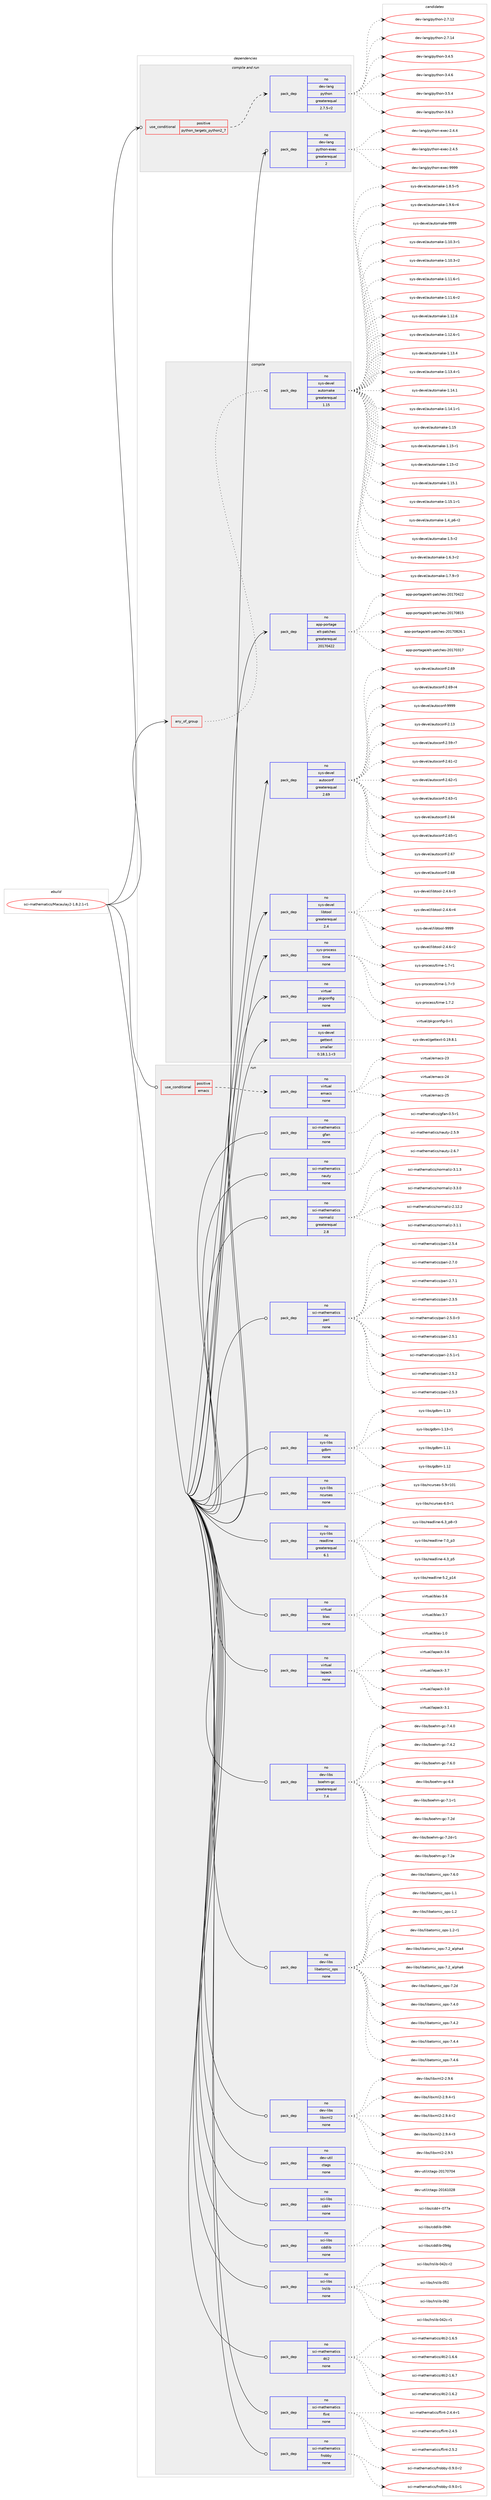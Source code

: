 digraph prolog {

# *************
# Graph options
# *************

newrank=true;
concentrate=true;
compound=true;
graph [rankdir=LR,fontname=Helvetica,fontsize=10,ranksep=1.5];#, ranksep=2.5, nodesep=0.2];
edge  [arrowhead=vee];
node  [fontname=Helvetica,fontsize=10];

# **********
# The ebuild
# **********

subgraph cluster_leftcol {
color=gray;
rank=same;
label=<<i>ebuild</i>>;
id [label="sci-mathematics/Macaulay2-1.8.2.1-r1", color=red, width=4, href="../sci-mathematics/Macaulay2-1.8.2.1-r1.svg"];
}

# ****************
# The dependencies
# ****************

subgraph cluster_midcol {
color=gray;
label=<<i>dependencies</i>>;
subgraph cluster_compile {
fillcolor="#eeeeee";
style=filled;
label=<<i>compile</i>>;
subgraph any7697 {
dependency454569 [label=<<TABLE BORDER="0" CELLBORDER="1" CELLSPACING="0" CELLPADDING="4"><TR><TD CELLPADDING="10">any_of_group</TD></TR></TABLE>>, shape=none, color=red];subgraph pack335370 {
dependency454570 [label=<<TABLE BORDER="0" CELLBORDER="1" CELLSPACING="0" CELLPADDING="4" WIDTH="220"><TR><TD ROWSPAN="6" CELLPADDING="30">pack_dep</TD></TR><TR><TD WIDTH="110">no</TD></TR><TR><TD>sys-devel</TD></TR><TR><TD>automake</TD></TR><TR><TD>greaterequal</TD></TR><TR><TD>1.15</TD></TR></TABLE>>, shape=none, color=blue];
}
dependency454569:e -> dependency454570:w [weight=20,style="dotted",arrowhead="oinv"];
}
id:e -> dependency454569:w [weight=20,style="solid",arrowhead="vee"];
subgraph pack335371 {
dependency454571 [label=<<TABLE BORDER="0" CELLBORDER="1" CELLSPACING="0" CELLPADDING="4" WIDTH="220"><TR><TD ROWSPAN="6" CELLPADDING="30">pack_dep</TD></TR><TR><TD WIDTH="110">no</TD></TR><TR><TD>app-portage</TD></TR><TR><TD>elt-patches</TD></TR><TR><TD>greaterequal</TD></TR><TR><TD>20170422</TD></TR></TABLE>>, shape=none, color=blue];
}
id:e -> dependency454571:w [weight=20,style="solid",arrowhead="vee"];
subgraph pack335372 {
dependency454572 [label=<<TABLE BORDER="0" CELLBORDER="1" CELLSPACING="0" CELLPADDING="4" WIDTH="220"><TR><TD ROWSPAN="6" CELLPADDING="30">pack_dep</TD></TR><TR><TD WIDTH="110">no</TD></TR><TR><TD>sys-devel</TD></TR><TR><TD>autoconf</TD></TR><TR><TD>greaterequal</TD></TR><TR><TD>2.69</TD></TR></TABLE>>, shape=none, color=blue];
}
id:e -> dependency454572:w [weight=20,style="solid",arrowhead="vee"];
subgraph pack335373 {
dependency454573 [label=<<TABLE BORDER="0" CELLBORDER="1" CELLSPACING="0" CELLPADDING="4" WIDTH="220"><TR><TD ROWSPAN="6" CELLPADDING="30">pack_dep</TD></TR><TR><TD WIDTH="110">no</TD></TR><TR><TD>sys-devel</TD></TR><TR><TD>libtool</TD></TR><TR><TD>greaterequal</TD></TR><TR><TD>2.4</TD></TR></TABLE>>, shape=none, color=blue];
}
id:e -> dependency454573:w [weight=20,style="solid",arrowhead="vee"];
subgraph pack335374 {
dependency454574 [label=<<TABLE BORDER="0" CELLBORDER="1" CELLSPACING="0" CELLPADDING="4" WIDTH="220"><TR><TD ROWSPAN="6" CELLPADDING="30">pack_dep</TD></TR><TR><TD WIDTH="110">no</TD></TR><TR><TD>sys-process</TD></TR><TR><TD>time</TD></TR><TR><TD>none</TD></TR><TR><TD></TD></TR></TABLE>>, shape=none, color=blue];
}
id:e -> dependency454574:w [weight=20,style="solid",arrowhead="vee"];
subgraph pack335375 {
dependency454575 [label=<<TABLE BORDER="0" CELLBORDER="1" CELLSPACING="0" CELLPADDING="4" WIDTH="220"><TR><TD ROWSPAN="6" CELLPADDING="30">pack_dep</TD></TR><TR><TD WIDTH="110">no</TD></TR><TR><TD>virtual</TD></TR><TR><TD>pkgconfig</TD></TR><TR><TD>none</TD></TR><TR><TD></TD></TR></TABLE>>, shape=none, color=blue];
}
id:e -> dependency454575:w [weight=20,style="solid",arrowhead="vee"];
subgraph pack335376 {
dependency454576 [label=<<TABLE BORDER="0" CELLBORDER="1" CELLSPACING="0" CELLPADDING="4" WIDTH="220"><TR><TD ROWSPAN="6" CELLPADDING="30">pack_dep</TD></TR><TR><TD WIDTH="110">weak</TD></TR><TR><TD>sys-devel</TD></TR><TR><TD>gettext</TD></TR><TR><TD>smaller</TD></TR><TR><TD>0.18.1.1-r3</TD></TR></TABLE>>, shape=none, color=blue];
}
id:e -> dependency454576:w [weight=20,style="solid",arrowhead="vee"];
}
subgraph cluster_compileandrun {
fillcolor="#eeeeee";
style=filled;
label=<<i>compile and run</i>>;
subgraph cond111253 {
dependency454577 [label=<<TABLE BORDER="0" CELLBORDER="1" CELLSPACING="0" CELLPADDING="4"><TR><TD ROWSPAN="3" CELLPADDING="10">use_conditional</TD></TR><TR><TD>positive</TD></TR><TR><TD>python_targets_python2_7</TD></TR></TABLE>>, shape=none, color=red];
subgraph pack335377 {
dependency454578 [label=<<TABLE BORDER="0" CELLBORDER="1" CELLSPACING="0" CELLPADDING="4" WIDTH="220"><TR><TD ROWSPAN="6" CELLPADDING="30">pack_dep</TD></TR><TR><TD WIDTH="110">no</TD></TR><TR><TD>dev-lang</TD></TR><TR><TD>python</TD></TR><TR><TD>greaterequal</TD></TR><TR><TD>2.7.5-r2</TD></TR></TABLE>>, shape=none, color=blue];
}
dependency454577:e -> dependency454578:w [weight=20,style="dashed",arrowhead="vee"];
}
id:e -> dependency454577:w [weight=20,style="solid",arrowhead="odotvee"];
subgraph pack335378 {
dependency454579 [label=<<TABLE BORDER="0" CELLBORDER="1" CELLSPACING="0" CELLPADDING="4" WIDTH="220"><TR><TD ROWSPAN="6" CELLPADDING="30">pack_dep</TD></TR><TR><TD WIDTH="110">no</TD></TR><TR><TD>dev-lang</TD></TR><TR><TD>python-exec</TD></TR><TR><TD>greaterequal</TD></TR><TR><TD>2</TD></TR></TABLE>>, shape=none, color=blue];
}
id:e -> dependency454579:w [weight=20,style="solid",arrowhead="odotvee"];
}
subgraph cluster_run {
fillcolor="#eeeeee";
style=filled;
label=<<i>run</i>>;
subgraph cond111254 {
dependency454580 [label=<<TABLE BORDER="0" CELLBORDER="1" CELLSPACING="0" CELLPADDING="4"><TR><TD ROWSPAN="3" CELLPADDING="10">use_conditional</TD></TR><TR><TD>positive</TD></TR><TR><TD>emacs</TD></TR></TABLE>>, shape=none, color=red];
subgraph pack335379 {
dependency454581 [label=<<TABLE BORDER="0" CELLBORDER="1" CELLSPACING="0" CELLPADDING="4" WIDTH="220"><TR><TD ROWSPAN="6" CELLPADDING="30">pack_dep</TD></TR><TR><TD WIDTH="110">no</TD></TR><TR><TD>virtual</TD></TR><TR><TD>emacs</TD></TR><TR><TD>none</TD></TR><TR><TD></TD></TR></TABLE>>, shape=none, color=blue];
}
dependency454580:e -> dependency454581:w [weight=20,style="dashed",arrowhead="vee"];
}
id:e -> dependency454580:w [weight=20,style="solid",arrowhead="odot"];
subgraph pack335380 {
dependency454582 [label=<<TABLE BORDER="0" CELLBORDER="1" CELLSPACING="0" CELLPADDING="4" WIDTH="220"><TR><TD ROWSPAN="6" CELLPADDING="30">pack_dep</TD></TR><TR><TD WIDTH="110">no</TD></TR><TR><TD>dev-libs</TD></TR><TR><TD>boehm-gc</TD></TR><TR><TD>greaterequal</TD></TR><TR><TD>7.4</TD></TR></TABLE>>, shape=none, color=blue];
}
id:e -> dependency454582:w [weight=20,style="solid",arrowhead="odot"];
subgraph pack335381 {
dependency454583 [label=<<TABLE BORDER="0" CELLBORDER="1" CELLSPACING="0" CELLPADDING="4" WIDTH="220"><TR><TD ROWSPAN="6" CELLPADDING="30">pack_dep</TD></TR><TR><TD WIDTH="110">no</TD></TR><TR><TD>dev-libs</TD></TR><TR><TD>libatomic_ops</TD></TR><TR><TD>none</TD></TR><TR><TD></TD></TR></TABLE>>, shape=none, color=blue];
}
id:e -> dependency454583:w [weight=20,style="solid",arrowhead="odot"];
subgraph pack335382 {
dependency454584 [label=<<TABLE BORDER="0" CELLBORDER="1" CELLSPACING="0" CELLPADDING="4" WIDTH="220"><TR><TD ROWSPAN="6" CELLPADDING="30">pack_dep</TD></TR><TR><TD WIDTH="110">no</TD></TR><TR><TD>dev-libs</TD></TR><TR><TD>libxml2</TD></TR><TR><TD>none</TD></TR><TR><TD></TD></TR></TABLE>>, shape=none, color=blue];
}
id:e -> dependency454584:w [weight=20,style="solid",arrowhead="odot"];
subgraph pack335383 {
dependency454585 [label=<<TABLE BORDER="0" CELLBORDER="1" CELLSPACING="0" CELLPADDING="4" WIDTH="220"><TR><TD ROWSPAN="6" CELLPADDING="30">pack_dep</TD></TR><TR><TD WIDTH="110">no</TD></TR><TR><TD>dev-util</TD></TR><TR><TD>ctags</TD></TR><TR><TD>none</TD></TR><TR><TD></TD></TR></TABLE>>, shape=none, color=blue];
}
id:e -> dependency454585:w [weight=20,style="solid",arrowhead="odot"];
subgraph pack335384 {
dependency454586 [label=<<TABLE BORDER="0" CELLBORDER="1" CELLSPACING="0" CELLPADDING="4" WIDTH="220"><TR><TD ROWSPAN="6" CELLPADDING="30">pack_dep</TD></TR><TR><TD WIDTH="110">no</TD></TR><TR><TD>sci-libs</TD></TR><TR><TD>cdd+</TD></TR><TR><TD>none</TD></TR><TR><TD></TD></TR></TABLE>>, shape=none, color=blue];
}
id:e -> dependency454586:w [weight=20,style="solid",arrowhead="odot"];
subgraph pack335385 {
dependency454587 [label=<<TABLE BORDER="0" CELLBORDER="1" CELLSPACING="0" CELLPADDING="4" WIDTH="220"><TR><TD ROWSPAN="6" CELLPADDING="30">pack_dep</TD></TR><TR><TD WIDTH="110">no</TD></TR><TR><TD>sci-libs</TD></TR><TR><TD>cddlib</TD></TR><TR><TD>none</TD></TR><TR><TD></TD></TR></TABLE>>, shape=none, color=blue];
}
id:e -> dependency454587:w [weight=20,style="solid",arrowhead="odot"];
subgraph pack335386 {
dependency454588 [label=<<TABLE BORDER="0" CELLBORDER="1" CELLSPACING="0" CELLPADDING="4" WIDTH="220"><TR><TD ROWSPAN="6" CELLPADDING="30">pack_dep</TD></TR><TR><TD WIDTH="110">no</TD></TR><TR><TD>sci-libs</TD></TR><TR><TD>lrslib</TD></TR><TR><TD>none</TD></TR><TR><TD></TD></TR></TABLE>>, shape=none, color=blue];
}
id:e -> dependency454588:w [weight=20,style="solid",arrowhead="odot"];
subgraph pack335387 {
dependency454589 [label=<<TABLE BORDER="0" CELLBORDER="1" CELLSPACING="0" CELLPADDING="4" WIDTH="220"><TR><TD ROWSPAN="6" CELLPADDING="30">pack_dep</TD></TR><TR><TD WIDTH="110">no</TD></TR><TR><TD>sci-mathematics</TD></TR><TR><TD>4ti2</TD></TR><TR><TD>none</TD></TR><TR><TD></TD></TR></TABLE>>, shape=none, color=blue];
}
id:e -> dependency454589:w [weight=20,style="solid",arrowhead="odot"];
subgraph pack335388 {
dependency454590 [label=<<TABLE BORDER="0" CELLBORDER="1" CELLSPACING="0" CELLPADDING="4" WIDTH="220"><TR><TD ROWSPAN="6" CELLPADDING="30">pack_dep</TD></TR><TR><TD WIDTH="110">no</TD></TR><TR><TD>sci-mathematics</TD></TR><TR><TD>flint</TD></TR><TR><TD>none</TD></TR><TR><TD></TD></TR></TABLE>>, shape=none, color=blue];
}
id:e -> dependency454590:w [weight=20,style="solid",arrowhead="odot"];
subgraph pack335389 {
dependency454591 [label=<<TABLE BORDER="0" CELLBORDER="1" CELLSPACING="0" CELLPADDING="4" WIDTH="220"><TR><TD ROWSPAN="6" CELLPADDING="30">pack_dep</TD></TR><TR><TD WIDTH="110">no</TD></TR><TR><TD>sci-mathematics</TD></TR><TR><TD>frobby</TD></TR><TR><TD>none</TD></TR><TR><TD></TD></TR></TABLE>>, shape=none, color=blue];
}
id:e -> dependency454591:w [weight=20,style="solid",arrowhead="odot"];
subgraph pack335390 {
dependency454592 [label=<<TABLE BORDER="0" CELLBORDER="1" CELLSPACING="0" CELLPADDING="4" WIDTH="220"><TR><TD ROWSPAN="6" CELLPADDING="30">pack_dep</TD></TR><TR><TD WIDTH="110">no</TD></TR><TR><TD>sci-mathematics</TD></TR><TR><TD>gfan</TD></TR><TR><TD>none</TD></TR><TR><TD></TD></TR></TABLE>>, shape=none, color=blue];
}
id:e -> dependency454592:w [weight=20,style="solid",arrowhead="odot"];
subgraph pack335391 {
dependency454593 [label=<<TABLE BORDER="0" CELLBORDER="1" CELLSPACING="0" CELLPADDING="4" WIDTH="220"><TR><TD ROWSPAN="6" CELLPADDING="30">pack_dep</TD></TR><TR><TD WIDTH="110">no</TD></TR><TR><TD>sci-mathematics</TD></TR><TR><TD>nauty</TD></TR><TR><TD>none</TD></TR><TR><TD></TD></TR></TABLE>>, shape=none, color=blue];
}
id:e -> dependency454593:w [weight=20,style="solid",arrowhead="odot"];
subgraph pack335392 {
dependency454594 [label=<<TABLE BORDER="0" CELLBORDER="1" CELLSPACING="0" CELLPADDING="4" WIDTH="220"><TR><TD ROWSPAN="6" CELLPADDING="30">pack_dep</TD></TR><TR><TD WIDTH="110">no</TD></TR><TR><TD>sci-mathematics</TD></TR><TR><TD>normaliz</TD></TR><TR><TD>greaterequal</TD></TR><TR><TD>2.8</TD></TR></TABLE>>, shape=none, color=blue];
}
id:e -> dependency454594:w [weight=20,style="solid",arrowhead="odot"];
subgraph pack335393 {
dependency454595 [label=<<TABLE BORDER="0" CELLBORDER="1" CELLSPACING="0" CELLPADDING="4" WIDTH="220"><TR><TD ROWSPAN="6" CELLPADDING="30">pack_dep</TD></TR><TR><TD WIDTH="110">no</TD></TR><TR><TD>sci-mathematics</TD></TR><TR><TD>pari</TD></TR><TR><TD>none</TD></TR><TR><TD></TD></TR></TABLE>>, shape=none, color=blue];
}
id:e -> dependency454595:w [weight=20,style="solid",arrowhead="odot"];
subgraph pack335394 {
dependency454596 [label=<<TABLE BORDER="0" CELLBORDER="1" CELLSPACING="0" CELLPADDING="4" WIDTH="220"><TR><TD ROWSPAN="6" CELLPADDING="30">pack_dep</TD></TR><TR><TD WIDTH="110">no</TD></TR><TR><TD>sys-libs</TD></TR><TR><TD>gdbm</TD></TR><TR><TD>none</TD></TR><TR><TD></TD></TR></TABLE>>, shape=none, color=blue];
}
id:e -> dependency454596:w [weight=20,style="solid",arrowhead="odot"];
subgraph pack335395 {
dependency454597 [label=<<TABLE BORDER="0" CELLBORDER="1" CELLSPACING="0" CELLPADDING="4" WIDTH="220"><TR><TD ROWSPAN="6" CELLPADDING="30">pack_dep</TD></TR><TR><TD WIDTH="110">no</TD></TR><TR><TD>sys-libs</TD></TR><TR><TD>ncurses</TD></TR><TR><TD>none</TD></TR><TR><TD></TD></TR></TABLE>>, shape=none, color=blue];
}
id:e -> dependency454597:w [weight=20,style="solid",arrowhead="odot"];
subgraph pack335396 {
dependency454598 [label=<<TABLE BORDER="0" CELLBORDER="1" CELLSPACING="0" CELLPADDING="4" WIDTH="220"><TR><TD ROWSPAN="6" CELLPADDING="30">pack_dep</TD></TR><TR><TD WIDTH="110">no</TD></TR><TR><TD>sys-libs</TD></TR><TR><TD>readline</TD></TR><TR><TD>greaterequal</TD></TR><TR><TD>6.1</TD></TR></TABLE>>, shape=none, color=blue];
}
id:e -> dependency454598:w [weight=20,style="solid",arrowhead="odot"];
subgraph pack335397 {
dependency454599 [label=<<TABLE BORDER="0" CELLBORDER="1" CELLSPACING="0" CELLPADDING="4" WIDTH="220"><TR><TD ROWSPAN="6" CELLPADDING="30">pack_dep</TD></TR><TR><TD WIDTH="110">no</TD></TR><TR><TD>virtual</TD></TR><TR><TD>blas</TD></TR><TR><TD>none</TD></TR><TR><TD></TD></TR></TABLE>>, shape=none, color=blue];
}
id:e -> dependency454599:w [weight=20,style="solid",arrowhead="odot"];
subgraph pack335398 {
dependency454600 [label=<<TABLE BORDER="0" CELLBORDER="1" CELLSPACING="0" CELLPADDING="4" WIDTH="220"><TR><TD ROWSPAN="6" CELLPADDING="30">pack_dep</TD></TR><TR><TD WIDTH="110">no</TD></TR><TR><TD>virtual</TD></TR><TR><TD>lapack</TD></TR><TR><TD>none</TD></TR><TR><TD></TD></TR></TABLE>>, shape=none, color=blue];
}
id:e -> dependency454600:w [weight=20,style="solid",arrowhead="odot"];
}
}

# **************
# The candidates
# **************

subgraph cluster_choices {
rank=same;
color=gray;
label=<<i>candidates</i>>;

subgraph choice335370 {
color=black;
nodesep=1;
choice11512111545100101118101108479711711611110997107101454946494846514511449 [label="sys-devel/automake-1.10.3-r1", color=red, width=4,href="../sys-devel/automake-1.10.3-r1.svg"];
choice11512111545100101118101108479711711611110997107101454946494846514511450 [label="sys-devel/automake-1.10.3-r2", color=red, width=4,href="../sys-devel/automake-1.10.3-r2.svg"];
choice11512111545100101118101108479711711611110997107101454946494946544511449 [label="sys-devel/automake-1.11.6-r1", color=red, width=4,href="../sys-devel/automake-1.11.6-r1.svg"];
choice11512111545100101118101108479711711611110997107101454946494946544511450 [label="sys-devel/automake-1.11.6-r2", color=red, width=4,href="../sys-devel/automake-1.11.6-r2.svg"];
choice1151211154510010111810110847971171161111099710710145494649504654 [label="sys-devel/automake-1.12.6", color=red, width=4,href="../sys-devel/automake-1.12.6.svg"];
choice11512111545100101118101108479711711611110997107101454946495046544511449 [label="sys-devel/automake-1.12.6-r1", color=red, width=4,href="../sys-devel/automake-1.12.6-r1.svg"];
choice1151211154510010111810110847971171161111099710710145494649514652 [label="sys-devel/automake-1.13.4", color=red, width=4,href="../sys-devel/automake-1.13.4.svg"];
choice11512111545100101118101108479711711611110997107101454946495146524511449 [label="sys-devel/automake-1.13.4-r1", color=red, width=4,href="../sys-devel/automake-1.13.4-r1.svg"];
choice1151211154510010111810110847971171161111099710710145494649524649 [label="sys-devel/automake-1.14.1", color=red, width=4,href="../sys-devel/automake-1.14.1.svg"];
choice11512111545100101118101108479711711611110997107101454946495246494511449 [label="sys-devel/automake-1.14.1-r1", color=red, width=4,href="../sys-devel/automake-1.14.1-r1.svg"];
choice115121115451001011181011084797117116111109971071014549464953 [label="sys-devel/automake-1.15", color=red, width=4,href="../sys-devel/automake-1.15.svg"];
choice1151211154510010111810110847971171161111099710710145494649534511449 [label="sys-devel/automake-1.15-r1", color=red, width=4,href="../sys-devel/automake-1.15-r1.svg"];
choice1151211154510010111810110847971171161111099710710145494649534511450 [label="sys-devel/automake-1.15-r2", color=red, width=4,href="../sys-devel/automake-1.15-r2.svg"];
choice1151211154510010111810110847971171161111099710710145494649534649 [label="sys-devel/automake-1.15.1", color=red, width=4,href="../sys-devel/automake-1.15.1.svg"];
choice11512111545100101118101108479711711611110997107101454946495346494511449 [label="sys-devel/automake-1.15.1-r1", color=red, width=4,href="../sys-devel/automake-1.15.1-r1.svg"];
choice115121115451001011181011084797117116111109971071014549465295112544511450 [label="sys-devel/automake-1.4_p6-r2", color=red, width=4,href="../sys-devel/automake-1.4_p6-r2.svg"];
choice11512111545100101118101108479711711611110997107101454946534511450 [label="sys-devel/automake-1.5-r2", color=red, width=4,href="../sys-devel/automake-1.5-r2.svg"];
choice115121115451001011181011084797117116111109971071014549465446514511450 [label="sys-devel/automake-1.6.3-r2", color=red, width=4,href="../sys-devel/automake-1.6.3-r2.svg"];
choice115121115451001011181011084797117116111109971071014549465546574511451 [label="sys-devel/automake-1.7.9-r3", color=red, width=4,href="../sys-devel/automake-1.7.9-r3.svg"];
choice115121115451001011181011084797117116111109971071014549465646534511453 [label="sys-devel/automake-1.8.5-r5", color=red, width=4,href="../sys-devel/automake-1.8.5-r5.svg"];
choice115121115451001011181011084797117116111109971071014549465746544511452 [label="sys-devel/automake-1.9.6-r4", color=red, width=4,href="../sys-devel/automake-1.9.6-r4.svg"];
choice115121115451001011181011084797117116111109971071014557575757 [label="sys-devel/automake-9999", color=red, width=4,href="../sys-devel/automake-9999.svg"];
dependency454570:e -> choice11512111545100101118101108479711711611110997107101454946494846514511449:w [style=dotted,weight="100"];
dependency454570:e -> choice11512111545100101118101108479711711611110997107101454946494846514511450:w [style=dotted,weight="100"];
dependency454570:e -> choice11512111545100101118101108479711711611110997107101454946494946544511449:w [style=dotted,weight="100"];
dependency454570:e -> choice11512111545100101118101108479711711611110997107101454946494946544511450:w [style=dotted,weight="100"];
dependency454570:e -> choice1151211154510010111810110847971171161111099710710145494649504654:w [style=dotted,weight="100"];
dependency454570:e -> choice11512111545100101118101108479711711611110997107101454946495046544511449:w [style=dotted,weight="100"];
dependency454570:e -> choice1151211154510010111810110847971171161111099710710145494649514652:w [style=dotted,weight="100"];
dependency454570:e -> choice11512111545100101118101108479711711611110997107101454946495146524511449:w [style=dotted,weight="100"];
dependency454570:e -> choice1151211154510010111810110847971171161111099710710145494649524649:w [style=dotted,weight="100"];
dependency454570:e -> choice11512111545100101118101108479711711611110997107101454946495246494511449:w [style=dotted,weight="100"];
dependency454570:e -> choice115121115451001011181011084797117116111109971071014549464953:w [style=dotted,weight="100"];
dependency454570:e -> choice1151211154510010111810110847971171161111099710710145494649534511449:w [style=dotted,weight="100"];
dependency454570:e -> choice1151211154510010111810110847971171161111099710710145494649534511450:w [style=dotted,weight="100"];
dependency454570:e -> choice1151211154510010111810110847971171161111099710710145494649534649:w [style=dotted,weight="100"];
dependency454570:e -> choice11512111545100101118101108479711711611110997107101454946495346494511449:w [style=dotted,weight="100"];
dependency454570:e -> choice115121115451001011181011084797117116111109971071014549465295112544511450:w [style=dotted,weight="100"];
dependency454570:e -> choice11512111545100101118101108479711711611110997107101454946534511450:w [style=dotted,weight="100"];
dependency454570:e -> choice115121115451001011181011084797117116111109971071014549465446514511450:w [style=dotted,weight="100"];
dependency454570:e -> choice115121115451001011181011084797117116111109971071014549465546574511451:w [style=dotted,weight="100"];
dependency454570:e -> choice115121115451001011181011084797117116111109971071014549465646534511453:w [style=dotted,weight="100"];
dependency454570:e -> choice115121115451001011181011084797117116111109971071014549465746544511452:w [style=dotted,weight="100"];
dependency454570:e -> choice115121115451001011181011084797117116111109971071014557575757:w [style=dotted,weight="100"];
}
subgraph choice335371 {
color=black;
nodesep=1;
choice97112112451121111141169710310147101108116451129711699104101115455048495548514955 [label="app-portage/elt-patches-20170317", color=red, width=4,href="../app-portage/elt-patches-20170317.svg"];
choice97112112451121111141169710310147101108116451129711699104101115455048495548525050 [label="app-portage/elt-patches-20170422", color=red, width=4,href="../app-portage/elt-patches-20170422.svg"];
choice97112112451121111141169710310147101108116451129711699104101115455048495548564953 [label="app-portage/elt-patches-20170815", color=red, width=4,href="../app-portage/elt-patches-20170815.svg"];
choice971121124511211111411697103101471011081164511297116991041011154550484955485650544649 [label="app-portage/elt-patches-20170826.1", color=red, width=4,href="../app-portage/elt-patches-20170826.1.svg"];
dependency454571:e -> choice97112112451121111141169710310147101108116451129711699104101115455048495548514955:w [style=dotted,weight="100"];
dependency454571:e -> choice97112112451121111141169710310147101108116451129711699104101115455048495548525050:w [style=dotted,weight="100"];
dependency454571:e -> choice97112112451121111141169710310147101108116451129711699104101115455048495548564953:w [style=dotted,weight="100"];
dependency454571:e -> choice971121124511211111411697103101471011081164511297116991041011154550484955485650544649:w [style=dotted,weight="100"];
}
subgraph choice335372 {
color=black;
nodesep=1;
choice115121115451001011181011084797117116111991111101024550464951 [label="sys-devel/autoconf-2.13", color=red, width=4,href="../sys-devel/autoconf-2.13.svg"];
choice1151211154510010111810110847971171161119911111010245504653574511455 [label="sys-devel/autoconf-2.59-r7", color=red, width=4,href="../sys-devel/autoconf-2.59-r7.svg"];
choice1151211154510010111810110847971171161119911111010245504654494511450 [label="sys-devel/autoconf-2.61-r2", color=red, width=4,href="../sys-devel/autoconf-2.61-r2.svg"];
choice1151211154510010111810110847971171161119911111010245504654504511449 [label="sys-devel/autoconf-2.62-r1", color=red, width=4,href="../sys-devel/autoconf-2.62-r1.svg"];
choice1151211154510010111810110847971171161119911111010245504654514511449 [label="sys-devel/autoconf-2.63-r1", color=red, width=4,href="../sys-devel/autoconf-2.63-r1.svg"];
choice115121115451001011181011084797117116111991111101024550465452 [label="sys-devel/autoconf-2.64", color=red, width=4,href="../sys-devel/autoconf-2.64.svg"];
choice1151211154510010111810110847971171161119911111010245504654534511449 [label="sys-devel/autoconf-2.65-r1", color=red, width=4,href="../sys-devel/autoconf-2.65-r1.svg"];
choice115121115451001011181011084797117116111991111101024550465455 [label="sys-devel/autoconf-2.67", color=red, width=4,href="../sys-devel/autoconf-2.67.svg"];
choice115121115451001011181011084797117116111991111101024550465456 [label="sys-devel/autoconf-2.68", color=red, width=4,href="../sys-devel/autoconf-2.68.svg"];
choice115121115451001011181011084797117116111991111101024550465457 [label="sys-devel/autoconf-2.69", color=red, width=4,href="../sys-devel/autoconf-2.69.svg"];
choice1151211154510010111810110847971171161119911111010245504654574511452 [label="sys-devel/autoconf-2.69-r4", color=red, width=4,href="../sys-devel/autoconf-2.69-r4.svg"];
choice115121115451001011181011084797117116111991111101024557575757 [label="sys-devel/autoconf-9999", color=red, width=4,href="../sys-devel/autoconf-9999.svg"];
dependency454572:e -> choice115121115451001011181011084797117116111991111101024550464951:w [style=dotted,weight="100"];
dependency454572:e -> choice1151211154510010111810110847971171161119911111010245504653574511455:w [style=dotted,weight="100"];
dependency454572:e -> choice1151211154510010111810110847971171161119911111010245504654494511450:w [style=dotted,weight="100"];
dependency454572:e -> choice1151211154510010111810110847971171161119911111010245504654504511449:w [style=dotted,weight="100"];
dependency454572:e -> choice1151211154510010111810110847971171161119911111010245504654514511449:w [style=dotted,weight="100"];
dependency454572:e -> choice115121115451001011181011084797117116111991111101024550465452:w [style=dotted,weight="100"];
dependency454572:e -> choice1151211154510010111810110847971171161119911111010245504654534511449:w [style=dotted,weight="100"];
dependency454572:e -> choice115121115451001011181011084797117116111991111101024550465455:w [style=dotted,weight="100"];
dependency454572:e -> choice115121115451001011181011084797117116111991111101024550465456:w [style=dotted,weight="100"];
dependency454572:e -> choice115121115451001011181011084797117116111991111101024550465457:w [style=dotted,weight="100"];
dependency454572:e -> choice1151211154510010111810110847971171161119911111010245504654574511452:w [style=dotted,weight="100"];
dependency454572:e -> choice115121115451001011181011084797117116111991111101024557575757:w [style=dotted,weight="100"];
}
subgraph choice335373 {
color=black;
nodesep=1;
choice1151211154510010111810110847108105981161111111084550465246544511450 [label="sys-devel/libtool-2.4.6-r2", color=red, width=4,href="../sys-devel/libtool-2.4.6-r2.svg"];
choice1151211154510010111810110847108105981161111111084550465246544511451 [label="sys-devel/libtool-2.4.6-r3", color=red, width=4,href="../sys-devel/libtool-2.4.6-r3.svg"];
choice1151211154510010111810110847108105981161111111084550465246544511452 [label="sys-devel/libtool-2.4.6-r4", color=red, width=4,href="../sys-devel/libtool-2.4.6-r4.svg"];
choice1151211154510010111810110847108105981161111111084557575757 [label="sys-devel/libtool-9999", color=red, width=4,href="../sys-devel/libtool-9999.svg"];
dependency454573:e -> choice1151211154510010111810110847108105981161111111084550465246544511450:w [style=dotted,weight="100"];
dependency454573:e -> choice1151211154510010111810110847108105981161111111084550465246544511451:w [style=dotted,weight="100"];
dependency454573:e -> choice1151211154510010111810110847108105981161111111084550465246544511452:w [style=dotted,weight="100"];
dependency454573:e -> choice1151211154510010111810110847108105981161111111084557575757:w [style=dotted,weight="100"];
}
subgraph choice335374 {
color=black;
nodesep=1;
choice115121115451121141119910111511547116105109101454946554511449 [label="sys-process/time-1.7-r1", color=red, width=4,href="../sys-process/time-1.7-r1.svg"];
choice115121115451121141119910111511547116105109101454946554511451 [label="sys-process/time-1.7-r3", color=red, width=4,href="../sys-process/time-1.7-r3.svg"];
choice115121115451121141119910111511547116105109101454946554650 [label="sys-process/time-1.7.2", color=red, width=4,href="../sys-process/time-1.7.2.svg"];
dependency454574:e -> choice115121115451121141119910111511547116105109101454946554511449:w [style=dotted,weight="100"];
dependency454574:e -> choice115121115451121141119910111511547116105109101454946554511451:w [style=dotted,weight="100"];
dependency454574:e -> choice115121115451121141119910111511547116105109101454946554650:w [style=dotted,weight="100"];
}
subgraph choice335375 {
color=black;
nodesep=1;
choice11810511411611797108471121071039911111010210510345484511449 [label="virtual/pkgconfig-0-r1", color=red, width=4,href="../virtual/pkgconfig-0-r1.svg"];
dependency454575:e -> choice11810511411611797108471121071039911111010210510345484511449:w [style=dotted,weight="100"];
}
subgraph choice335376 {
color=black;
nodesep=1;
choice1151211154510010111810110847103101116116101120116454846495746564649 [label="sys-devel/gettext-0.19.8.1", color=red, width=4,href="../sys-devel/gettext-0.19.8.1.svg"];
dependency454576:e -> choice1151211154510010111810110847103101116116101120116454846495746564649:w [style=dotted,weight="100"];
}
subgraph choice335377 {
color=black;
nodesep=1;
choice10010111845108971101034711212111610411111045504655464950 [label="dev-lang/python-2.7.12", color=red, width=4,href="../dev-lang/python-2.7.12.svg"];
choice10010111845108971101034711212111610411111045504655464952 [label="dev-lang/python-2.7.14", color=red, width=4,href="../dev-lang/python-2.7.14.svg"];
choice100101118451089711010347112121116104111110455146524653 [label="dev-lang/python-3.4.5", color=red, width=4,href="../dev-lang/python-3.4.5.svg"];
choice100101118451089711010347112121116104111110455146524654 [label="dev-lang/python-3.4.6", color=red, width=4,href="../dev-lang/python-3.4.6.svg"];
choice100101118451089711010347112121116104111110455146534652 [label="dev-lang/python-3.5.4", color=red, width=4,href="../dev-lang/python-3.5.4.svg"];
choice100101118451089711010347112121116104111110455146544651 [label="dev-lang/python-3.6.3", color=red, width=4,href="../dev-lang/python-3.6.3.svg"];
dependency454578:e -> choice10010111845108971101034711212111610411111045504655464950:w [style=dotted,weight="100"];
dependency454578:e -> choice10010111845108971101034711212111610411111045504655464952:w [style=dotted,weight="100"];
dependency454578:e -> choice100101118451089711010347112121116104111110455146524653:w [style=dotted,weight="100"];
dependency454578:e -> choice100101118451089711010347112121116104111110455146524654:w [style=dotted,weight="100"];
dependency454578:e -> choice100101118451089711010347112121116104111110455146534652:w [style=dotted,weight="100"];
dependency454578:e -> choice100101118451089711010347112121116104111110455146544651:w [style=dotted,weight="100"];
}
subgraph choice335378 {
color=black;
nodesep=1;
choice1001011184510897110103471121211161041111104510112010199455046524652 [label="dev-lang/python-exec-2.4.4", color=red, width=4,href="../dev-lang/python-exec-2.4.4.svg"];
choice1001011184510897110103471121211161041111104510112010199455046524653 [label="dev-lang/python-exec-2.4.5", color=red, width=4,href="../dev-lang/python-exec-2.4.5.svg"];
choice10010111845108971101034711212111610411111045101120101994557575757 [label="dev-lang/python-exec-9999", color=red, width=4,href="../dev-lang/python-exec-9999.svg"];
dependency454579:e -> choice1001011184510897110103471121211161041111104510112010199455046524652:w [style=dotted,weight="100"];
dependency454579:e -> choice1001011184510897110103471121211161041111104510112010199455046524653:w [style=dotted,weight="100"];
dependency454579:e -> choice10010111845108971101034711212111610411111045101120101994557575757:w [style=dotted,weight="100"];
}
subgraph choice335379 {
color=black;
nodesep=1;
choice11810511411611797108471011099799115455051 [label="virtual/emacs-23", color=red, width=4,href="../virtual/emacs-23.svg"];
choice11810511411611797108471011099799115455052 [label="virtual/emacs-24", color=red, width=4,href="../virtual/emacs-24.svg"];
choice11810511411611797108471011099799115455053 [label="virtual/emacs-25", color=red, width=4,href="../virtual/emacs-25.svg"];
dependency454581:e -> choice11810511411611797108471011099799115455051:w [style=dotted,weight="100"];
dependency454581:e -> choice11810511411611797108471011099799115455052:w [style=dotted,weight="100"];
dependency454581:e -> choice11810511411611797108471011099799115455053:w [style=dotted,weight="100"];
}
subgraph choice335380 {
color=black;
nodesep=1;
choice10010111845108105981154798111101104109451039945544656 [label="dev-libs/boehm-gc-6.8", color=red, width=4,href="../dev-libs/boehm-gc-6.8.svg"];
choice100101118451081059811547981111011041094510399455546494511449 [label="dev-libs/boehm-gc-7.1-r1", color=red, width=4,href="../dev-libs/boehm-gc-7.1-r1.svg"];
choice10010111845108105981154798111101104109451039945554650100 [label="dev-libs/boehm-gc-7.2d", color=red, width=4,href="../dev-libs/boehm-gc-7.2d.svg"];
choice100101118451081059811547981111011041094510399455546501004511449 [label="dev-libs/boehm-gc-7.2d-r1", color=red, width=4,href="../dev-libs/boehm-gc-7.2d-r1.svg"];
choice10010111845108105981154798111101104109451039945554650101 [label="dev-libs/boehm-gc-7.2e", color=red, width=4,href="../dev-libs/boehm-gc-7.2e.svg"];
choice100101118451081059811547981111011041094510399455546524648 [label="dev-libs/boehm-gc-7.4.0", color=red, width=4,href="../dev-libs/boehm-gc-7.4.0.svg"];
choice100101118451081059811547981111011041094510399455546524650 [label="dev-libs/boehm-gc-7.4.2", color=red, width=4,href="../dev-libs/boehm-gc-7.4.2.svg"];
choice100101118451081059811547981111011041094510399455546544648 [label="dev-libs/boehm-gc-7.6.0", color=red, width=4,href="../dev-libs/boehm-gc-7.6.0.svg"];
dependency454582:e -> choice10010111845108105981154798111101104109451039945544656:w [style=dotted,weight="100"];
dependency454582:e -> choice100101118451081059811547981111011041094510399455546494511449:w [style=dotted,weight="100"];
dependency454582:e -> choice10010111845108105981154798111101104109451039945554650100:w [style=dotted,weight="100"];
dependency454582:e -> choice100101118451081059811547981111011041094510399455546501004511449:w [style=dotted,weight="100"];
dependency454582:e -> choice10010111845108105981154798111101104109451039945554650101:w [style=dotted,weight="100"];
dependency454582:e -> choice100101118451081059811547981111011041094510399455546524648:w [style=dotted,weight="100"];
dependency454582:e -> choice100101118451081059811547981111011041094510399455546524650:w [style=dotted,weight="100"];
dependency454582:e -> choice100101118451081059811547981111011041094510399455546544648:w [style=dotted,weight="100"];
}
subgraph choice335381 {
color=black;
nodesep=1;
choice1001011184510810598115471081059897116111109105999511111211545494649 [label="dev-libs/libatomic_ops-1.1", color=red, width=4,href="../dev-libs/libatomic_ops-1.1.svg"];
choice1001011184510810598115471081059897116111109105999511111211545494650 [label="dev-libs/libatomic_ops-1.2", color=red, width=4,href="../dev-libs/libatomic_ops-1.2.svg"];
choice10010111845108105981154710810598971161111091059995111112115454946504511449 [label="dev-libs/libatomic_ops-1.2-r1", color=red, width=4,href="../dev-libs/libatomic_ops-1.2-r1.svg"];
choice100101118451081059811547108105989711611110910599951111121154555465095971081121049752 [label="dev-libs/libatomic_ops-7.2_alpha4", color=red, width=4,href="../dev-libs/libatomic_ops-7.2_alpha4.svg"];
choice100101118451081059811547108105989711611110910599951111121154555465095971081121049754 [label="dev-libs/libatomic_ops-7.2_alpha6", color=red, width=4,href="../dev-libs/libatomic_ops-7.2_alpha6.svg"];
choice1001011184510810598115471081059897116111109105999511111211545554650100 [label="dev-libs/libatomic_ops-7.2d", color=red, width=4,href="../dev-libs/libatomic_ops-7.2d.svg"];
choice10010111845108105981154710810598971161111091059995111112115455546524648 [label="dev-libs/libatomic_ops-7.4.0", color=red, width=4,href="../dev-libs/libatomic_ops-7.4.0.svg"];
choice10010111845108105981154710810598971161111091059995111112115455546524650 [label="dev-libs/libatomic_ops-7.4.2", color=red, width=4,href="../dev-libs/libatomic_ops-7.4.2.svg"];
choice10010111845108105981154710810598971161111091059995111112115455546524652 [label="dev-libs/libatomic_ops-7.4.4", color=red, width=4,href="../dev-libs/libatomic_ops-7.4.4.svg"];
choice10010111845108105981154710810598971161111091059995111112115455546524654 [label="dev-libs/libatomic_ops-7.4.6", color=red, width=4,href="../dev-libs/libatomic_ops-7.4.6.svg"];
choice10010111845108105981154710810598971161111091059995111112115455546544648 [label="dev-libs/libatomic_ops-7.6.0", color=red, width=4,href="../dev-libs/libatomic_ops-7.6.0.svg"];
dependency454583:e -> choice1001011184510810598115471081059897116111109105999511111211545494649:w [style=dotted,weight="100"];
dependency454583:e -> choice1001011184510810598115471081059897116111109105999511111211545494650:w [style=dotted,weight="100"];
dependency454583:e -> choice10010111845108105981154710810598971161111091059995111112115454946504511449:w [style=dotted,weight="100"];
dependency454583:e -> choice100101118451081059811547108105989711611110910599951111121154555465095971081121049752:w [style=dotted,weight="100"];
dependency454583:e -> choice100101118451081059811547108105989711611110910599951111121154555465095971081121049754:w [style=dotted,weight="100"];
dependency454583:e -> choice1001011184510810598115471081059897116111109105999511111211545554650100:w [style=dotted,weight="100"];
dependency454583:e -> choice10010111845108105981154710810598971161111091059995111112115455546524648:w [style=dotted,weight="100"];
dependency454583:e -> choice10010111845108105981154710810598971161111091059995111112115455546524650:w [style=dotted,weight="100"];
dependency454583:e -> choice10010111845108105981154710810598971161111091059995111112115455546524652:w [style=dotted,weight="100"];
dependency454583:e -> choice10010111845108105981154710810598971161111091059995111112115455546524654:w [style=dotted,weight="100"];
dependency454583:e -> choice10010111845108105981154710810598971161111091059995111112115455546544648:w [style=dotted,weight="100"];
}
subgraph choice335382 {
color=black;
nodesep=1;
choice10010111845108105981154710810598120109108504550465746524511449 [label="dev-libs/libxml2-2.9.4-r1", color=red, width=4,href="../dev-libs/libxml2-2.9.4-r1.svg"];
choice10010111845108105981154710810598120109108504550465746524511450 [label="dev-libs/libxml2-2.9.4-r2", color=red, width=4,href="../dev-libs/libxml2-2.9.4-r2.svg"];
choice10010111845108105981154710810598120109108504550465746524511451 [label="dev-libs/libxml2-2.9.4-r3", color=red, width=4,href="../dev-libs/libxml2-2.9.4-r3.svg"];
choice1001011184510810598115471081059812010910850455046574653 [label="dev-libs/libxml2-2.9.5", color=red, width=4,href="../dev-libs/libxml2-2.9.5.svg"];
choice1001011184510810598115471081059812010910850455046574654 [label="dev-libs/libxml2-2.9.6", color=red, width=4,href="../dev-libs/libxml2-2.9.6.svg"];
dependency454584:e -> choice10010111845108105981154710810598120109108504550465746524511449:w [style=dotted,weight="100"];
dependency454584:e -> choice10010111845108105981154710810598120109108504550465746524511450:w [style=dotted,weight="100"];
dependency454584:e -> choice10010111845108105981154710810598120109108504550465746524511451:w [style=dotted,weight="100"];
dependency454584:e -> choice1001011184510810598115471081059812010910850455046574653:w [style=dotted,weight="100"];
dependency454584:e -> choice1001011184510810598115471081059812010910850455046574654:w [style=dotted,weight="100"];
}
subgraph choice335383 {
color=black;
nodesep=1;
choice10010111845117116105108479911697103115455048495449485056 [label="dev-util/ctags-20161028", color=red, width=4,href="../dev-util/ctags-20161028.svg"];
choice10010111845117116105108479911697103115455048495548554852 [label="dev-util/ctags-20170704", color=red, width=4,href="../dev-util/ctags-20170704.svg"];
dependency454585:e -> choice10010111845117116105108479911697103115455048495449485056:w [style=dotted,weight="100"];
dependency454585:e -> choice10010111845117116105108479911697103115455048495548554852:w [style=dotted,weight="100"];
}
subgraph choice335384 {
color=black;
nodesep=1;
choice1159910545108105981154799100100434548555597 [label="sci-libs/cdd+-077a", color=red, width=4,href="../sci-libs/cdd+-077a.svg"];
dependency454586:e -> choice1159910545108105981154799100100434548555597:w [style=dotted,weight="100"];
}
subgraph choice335385 {
color=black;
nodesep=1;
choice11599105451081059811547991001001081059845485752103 [label="sci-libs/cddlib-094g", color=red, width=4,href="../sci-libs/cddlib-094g.svg"];
choice11599105451081059811547991001001081059845485752104 [label="sci-libs/cddlib-094h", color=red, width=4,href="../sci-libs/cddlib-094h.svg"];
dependency454587:e -> choice11599105451081059811547991001001081059845485752103:w [style=dotted,weight="100"];
dependency454587:e -> choice11599105451081059811547991001001081059845485752104:w [style=dotted,weight="100"];
}
subgraph choice335386 {
color=black;
nodesep=1;
choice115991054510810598115471081141151081059845485250994511449 [label="sci-libs/lrslib-042c-r1", color=red, width=4,href="../sci-libs/lrslib-042c-r1.svg"];
choice115991054510810598115471081141151081059845485250994511450 [label="sci-libs/lrslib-042c-r2", color=red, width=4,href="../sci-libs/lrslib-042c-r2.svg"];
choice115991054510810598115471081141151081059845485349 [label="sci-libs/lrslib-051", color=red, width=4,href="../sci-libs/lrslib-051.svg"];
choice115991054510810598115471081141151081059845485450 [label="sci-libs/lrslib-062", color=red, width=4,href="../sci-libs/lrslib-062.svg"];
dependency454588:e -> choice115991054510810598115471081141151081059845485250994511449:w [style=dotted,weight="100"];
dependency454588:e -> choice115991054510810598115471081141151081059845485250994511450:w [style=dotted,weight="100"];
dependency454588:e -> choice115991054510810598115471081141151081059845485349:w [style=dotted,weight="100"];
dependency454588:e -> choice115991054510810598115471081141151081059845485450:w [style=dotted,weight="100"];
}
subgraph choice335387 {
color=black;
nodesep=1;
choice1159910545109971161041011099711610599115475211610550454946544650 [label="sci-mathematics/4ti2-1.6.2", color=red, width=4,href="../sci-mathematics/4ti2-1.6.2.svg"];
choice1159910545109971161041011099711610599115475211610550454946544653 [label="sci-mathematics/4ti2-1.6.5", color=red, width=4,href="../sci-mathematics/4ti2-1.6.5.svg"];
choice1159910545109971161041011099711610599115475211610550454946544654 [label="sci-mathematics/4ti2-1.6.6", color=red, width=4,href="../sci-mathematics/4ti2-1.6.6.svg"];
choice1159910545109971161041011099711610599115475211610550454946544655 [label="sci-mathematics/4ti2-1.6.7", color=red, width=4,href="../sci-mathematics/4ti2-1.6.7.svg"];
dependency454589:e -> choice1159910545109971161041011099711610599115475211610550454946544650:w [style=dotted,weight="100"];
dependency454589:e -> choice1159910545109971161041011099711610599115475211610550454946544653:w [style=dotted,weight="100"];
dependency454589:e -> choice1159910545109971161041011099711610599115475211610550454946544654:w [style=dotted,weight="100"];
dependency454589:e -> choice1159910545109971161041011099711610599115475211610550454946544655:w [style=dotted,weight="100"];
}
subgraph choice335388 {
color=black;
nodesep=1;
choice1159910545109971161041011099711610599115471021081051101164550465246524511449 [label="sci-mathematics/flint-2.4.4-r1", color=red, width=4,href="../sci-mathematics/flint-2.4.4-r1.svg"];
choice115991054510997116104101109971161059911547102108105110116455046524653 [label="sci-mathematics/flint-2.4.5", color=red, width=4,href="../sci-mathematics/flint-2.4.5.svg"];
choice115991054510997116104101109971161059911547102108105110116455046534650 [label="sci-mathematics/flint-2.5.2", color=red, width=4,href="../sci-mathematics/flint-2.5.2.svg"];
dependency454590:e -> choice1159910545109971161041011099711610599115471021081051101164550465246524511449:w [style=dotted,weight="100"];
dependency454590:e -> choice115991054510997116104101109971161059911547102108105110116455046524653:w [style=dotted,weight="100"];
dependency454590:e -> choice115991054510997116104101109971161059911547102108105110116455046534650:w [style=dotted,weight="100"];
}
subgraph choice335389 {
color=black;
nodesep=1;
choice11599105451099711610410110997116105991154710211411198981214548465746484511449 [label="sci-mathematics/frobby-0.9.0-r1", color=red, width=4,href="../sci-mathematics/frobby-0.9.0-r1.svg"];
choice11599105451099711610410110997116105991154710211411198981214548465746484511450 [label="sci-mathematics/frobby-0.9.0-r2", color=red, width=4,href="../sci-mathematics/frobby-0.9.0-r2.svg"];
dependency454591:e -> choice11599105451099711610410110997116105991154710211411198981214548465746484511449:w [style=dotted,weight="100"];
dependency454591:e -> choice11599105451099711610410110997116105991154710211411198981214548465746484511450:w [style=dotted,weight="100"];
}
subgraph choice335390 {
color=black;
nodesep=1;
choice11599105451099711610410110997116105991154710310297110454846534511449 [label="sci-mathematics/gfan-0.5-r1", color=red, width=4,href="../sci-mathematics/gfan-0.5-r1.svg"];
dependency454592:e -> choice11599105451099711610410110997116105991154710310297110454846534511449:w [style=dotted,weight="100"];
}
subgraph choice335391 {
color=black;
nodesep=1;
choice11599105451099711610410110997116105991154711097117116121455046534657 [label="sci-mathematics/nauty-2.5.9", color=red, width=4,href="../sci-mathematics/nauty-2.5.9.svg"];
choice11599105451099711610410110997116105991154711097117116121455046544655 [label="sci-mathematics/nauty-2.6.7", color=red, width=4,href="../sci-mathematics/nauty-2.6.7.svg"];
dependency454593:e -> choice11599105451099711610410110997116105991154711097117116121455046534657:w [style=dotted,weight="100"];
dependency454593:e -> choice11599105451099711610410110997116105991154711097117116121455046544655:w [style=dotted,weight="100"];
}
subgraph choice335392 {
color=black;
nodesep=1;
choice1159910545109971161041011099711610599115471101111141099710810512245504649504650 [label="sci-mathematics/normaliz-2.12.2", color=red, width=4,href="../sci-mathematics/normaliz-2.12.2.svg"];
choice11599105451099711610410110997116105991154711011111410997108105122455146494649 [label="sci-mathematics/normaliz-3.1.1", color=red, width=4,href="../sci-mathematics/normaliz-3.1.1.svg"];
choice11599105451099711610410110997116105991154711011111410997108105122455146494651 [label="sci-mathematics/normaliz-3.1.3", color=red, width=4,href="../sci-mathematics/normaliz-3.1.3.svg"];
choice11599105451099711610410110997116105991154711011111410997108105122455146514648 [label="sci-mathematics/normaliz-3.3.0", color=red, width=4,href="../sci-mathematics/normaliz-3.3.0.svg"];
dependency454594:e -> choice1159910545109971161041011099711610599115471101111141099710810512245504649504650:w [style=dotted,weight="100"];
dependency454594:e -> choice11599105451099711610410110997116105991154711011111410997108105122455146494649:w [style=dotted,weight="100"];
dependency454594:e -> choice11599105451099711610410110997116105991154711011111410997108105122455146494651:w [style=dotted,weight="100"];
dependency454594:e -> choice11599105451099711610410110997116105991154711011111410997108105122455146514648:w [style=dotted,weight="100"];
}
subgraph choice335393 {
color=black;
nodesep=1;
choice11599105451099711610410110997116105991154711297114105455046514653 [label="sci-mathematics/pari-2.3.5", color=red, width=4,href="../sci-mathematics/pari-2.3.5.svg"];
choice115991054510997116104101109971161059911547112971141054550465346484511451 [label="sci-mathematics/pari-2.5.0-r3", color=red, width=4,href="../sci-mathematics/pari-2.5.0-r3.svg"];
choice11599105451099711610410110997116105991154711297114105455046534649 [label="sci-mathematics/pari-2.5.1", color=red, width=4,href="../sci-mathematics/pari-2.5.1.svg"];
choice115991054510997116104101109971161059911547112971141054550465346494511449 [label="sci-mathematics/pari-2.5.1-r1", color=red, width=4,href="../sci-mathematics/pari-2.5.1-r1.svg"];
choice11599105451099711610410110997116105991154711297114105455046534650 [label="sci-mathematics/pari-2.5.2", color=red, width=4,href="../sci-mathematics/pari-2.5.2.svg"];
choice11599105451099711610410110997116105991154711297114105455046534651 [label="sci-mathematics/pari-2.5.3", color=red, width=4,href="../sci-mathematics/pari-2.5.3.svg"];
choice11599105451099711610410110997116105991154711297114105455046534652 [label="sci-mathematics/pari-2.5.4", color=red, width=4,href="../sci-mathematics/pari-2.5.4.svg"];
choice11599105451099711610410110997116105991154711297114105455046554648 [label="sci-mathematics/pari-2.7.0", color=red, width=4,href="../sci-mathematics/pari-2.7.0.svg"];
choice11599105451099711610410110997116105991154711297114105455046554649 [label="sci-mathematics/pari-2.7.1", color=red, width=4,href="../sci-mathematics/pari-2.7.1.svg"];
dependency454595:e -> choice11599105451099711610410110997116105991154711297114105455046514653:w [style=dotted,weight="100"];
dependency454595:e -> choice115991054510997116104101109971161059911547112971141054550465346484511451:w [style=dotted,weight="100"];
dependency454595:e -> choice11599105451099711610410110997116105991154711297114105455046534649:w [style=dotted,weight="100"];
dependency454595:e -> choice115991054510997116104101109971161059911547112971141054550465346494511449:w [style=dotted,weight="100"];
dependency454595:e -> choice11599105451099711610410110997116105991154711297114105455046534650:w [style=dotted,weight="100"];
dependency454595:e -> choice11599105451099711610410110997116105991154711297114105455046534651:w [style=dotted,weight="100"];
dependency454595:e -> choice11599105451099711610410110997116105991154711297114105455046534652:w [style=dotted,weight="100"];
dependency454595:e -> choice11599105451099711610410110997116105991154711297114105455046554648:w [style=dotted,weight="100"];
dependency454595:e -> choice11599105451099711610410110997116105991154711297114105455046554649:w [style=dotted,weight="100"];
}
subgraph choice335394 {
color=black;
nodesep=1;
choice115121115451081059811547103100981094549464949 [label="sys-libs/gdbm-1.11", color=red, width=4,href="../sys-libs/gdbm-1.11.svg"];
choice115121115451081059811547103100981094549464950 [label="sys-libs/gdbm-1.12", color=red, width=4,href="../sys-libs/gdbm-1.12.svg"];
choice115121115451081059811547103100981094549464951 [label="sys-libs/gdbm-1.13", color=red, width=4,href="../sys-libs/gdbm-1.13.svg"];
choice1151211154510810598115471031009810945494649514511449 [label="sys-libs/gdbm-1.13-r1", color=red, width=4,href="../sys-libs/gdbm-1.13-r1.svg"];
dependency454596:e -> choice115121115451081059811547103100981094549464949:w [style=dotted,weight="100"];
dependency454596:e -> choice115121115451081059811547103100981094549464950:w [style=dotted,weight="100"];
dependency454596:e -> choice115121115451081059811547103100981094549464951:w [style=dotted,weight="100"];
dependency454596:e -> choice1151211154510810598115471031009810945494649514511449:w [style=dotted,weight="100"];
}
subgraph choice335395 {
color=black;
nodesep=1;
choice115121115451081059811547110991171141151011154553465745114494849 [label="sys-libs/ncurses-5.9-r101", color=red, width=4,href="../sys-libs/ncurses-5.9-r101.svg"];
choice11512111545108105981154711099117114115101115455446484511449 [label="sys-libs/ncurses-6.0-r1", color=red, width=4,href="../sys-libs/ncurses-6.0-r1.svg"];
dependency454597:e -> choice115121115451081059811547110991171141151011154553465745114494849:w [style=dotted,weight="100"];
dependency454597:e -> choice11512111545108105981154711099117114115101115455446484511449:w [style=dotted,weight="100"];
}
subgraph choice335396 {
color=black;
nodesep=1;
choice11512111545108105981154711410197100108105110101455246519511253 [label="sys-libs/readline-4.3_p5", color=red, width=4,href="../sys-libs/readline-4.3_p5.svg"];
choice1151211154510810598115471141019710010810511010145534650951124952 [label="sys-libs/readline-5.2_p14", color=red, width=4,href="../sys-libs/readline-5.2_p14.svg"];
choice115121115451081059811547114101971001081051101014554465195112564511451 [label="sys-libs/readline-6.3_p8-r3", color=red, width=4,href="../sys-libs/readline-6.3_p8-r3.svg"];
choice11512111545108105981154711410197100108105110101455546489511251 [label="sys-libs/readline-7.0_p3", color=red, width=4,href="../sys-libs/readline-7.0_p3.svg"];
dependency454598:e -> choice11512111545108105981154711410197100108105110101455246519511253:w [style=dotted,weight="100"];
dependency454598:e -> choice1151211154510810598115471141019710010810511010145534650951124952:w [style=dotted,weight="100"];
dependency454598:e -> choice115121115451081059811547114101971001081051101014554465195112564511451:w [style=dotted,weight="100"];
dependency454598:e -> choice11512111545108105981154711410197100108105110101455546489511251:w [style=dotted,weight="100"];
}
subgraph choice335397 {
color=black;
nodesep=1;
choice1181051141161179710847981089711545494648 [label="virtual/blas-1.0", color=red, width=4,href="../virtual/blas-1.0.svg"];
choice1181051141161179710847981089711545514654 [label="virtual/blas-3.6", color=red, width=4,href="../virtual/blas-3.6.svg"];
choice1181051141161179710847981089711545514655 [label="virtual/blas-3.7", color=red, width=4,href="../virtual/blas-3.7.svg"];
dependency454599:e -> choice1181051141161179710847981089711545494648:w [style=dotted,weight="100"];
dependency454599:e -> choice1181051141161179710847981089711545514654:w [style=dotted,weight="100"];
dependency454599:e -> choice1181051141161179710847981089711545514655:w [style=dotted,weight="100"];
}
subgraph choice335398 {
color=black;
nodesep=1;
choice118105114116117971084710897112979910745514648 [label="virtual/lapack-3.0", color=red, width=4,href="../virtual/lapack-3.0.svg"];
choice118105114116117971084710897112979910745514649 [label="virtual/lapack-3.1", color=red, width=4,href="../virtual/lapack-3.1.svg"];
choice118105114116117971084710897112979910745514654 [label="virtual/lapack-3.6", color=red, width=4,href="../virtual/lapack-3.6.svg"];
choice118105114116117971084710897112979910745514655 [label="virtual/lapack-3.7", color=red, width=4,href="../virtual/lapack-3.7.svg"];
dependency454600:e -> choice118105114116117971084710897112979910745514648:w [style=dotted,weight="100"];
dependency454600:e -> choice118105114116117971084710897112979910745514649:w [style=dotted,weight="100"];
dependency454600:e -> choice118105114116117971084710897112979910745514654:w [style=dotted,weight="100"];
dependency454600:e -> choice118105114116117971084710897112979910745514655:w [style=dotted,weight="100"];
}
}

}
